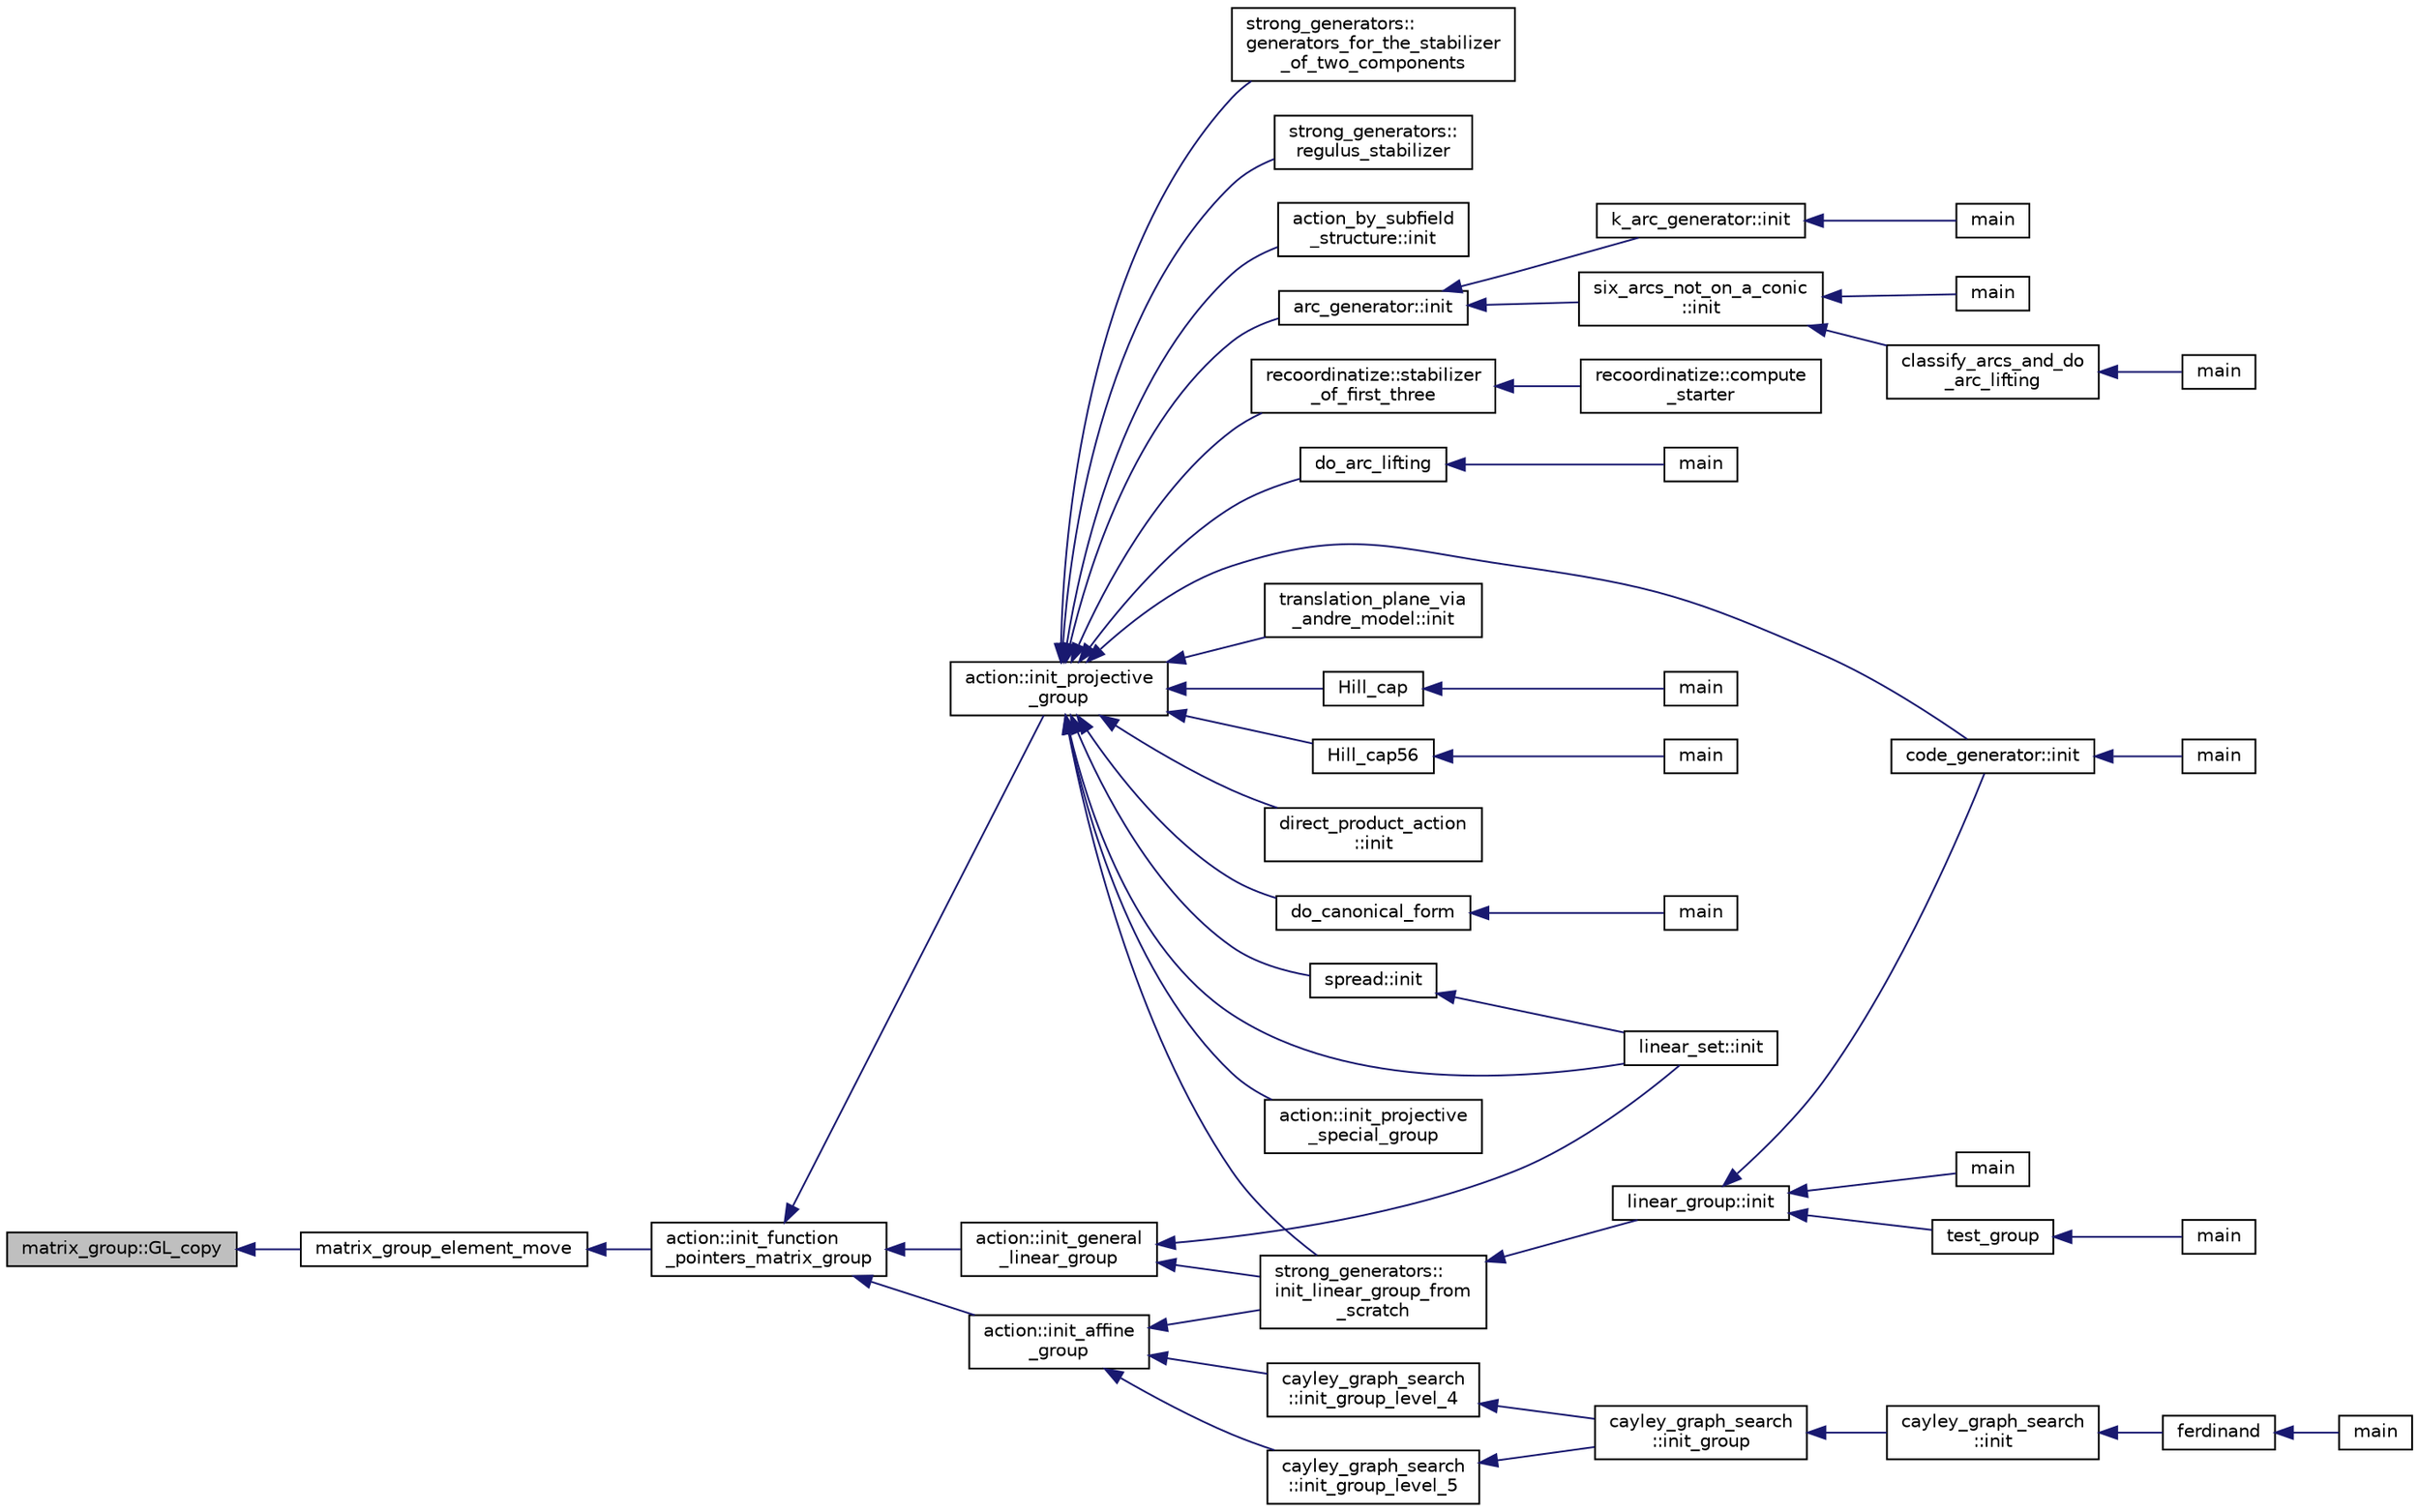 digraph "matrix_group::GL_copy"
{
  edge [fontname="Helvetica",fontsize="10",labelfontname="Helvetica",labelfontsize="10"];
  node [fontname="Helvetica",fontsize="10",shape=record];
  rankdir="LR";
  Node307 [label="matrix_group::GL_copy",height=0.2,width=0.4,color="black", fillcolor="grey75", style="filled", fontcolor="black"];
  Node307 -> Node308 [dir="back",color="midnightblue",fontsize="10",style="solid",fontname="Helvetica"];
  Node308 [label="matrix_group_element_move",height=0.2,width=0.4,color="black", fillcolor="white", style="filled",URL="$da/d0a/interface__matrix__group_8_c.html#aee11a8631b44de7c6e8f8883f905d4ba"];
  Node308 -> Node309 [dir="back",color="midnightblue",fontsize="10",style="solid",fontname="Helvetica"];
  Node309 [label="action::init_function\l_pointers_matrix_group",height=0.2,width=0.4,color="black", fillcolor="white", style="filled",URL="$d2/d86/classaction.html#a48cbc0106c21fdcb5ec74a9cf8f4e1d8"];
  Node309 -> Node310 [dir="back",color="midnightblue",fontsize="10",style="solid",fontname="Helvetica"];
  Node310 [label="action::init_projective\l_group",height=0.2,width=0.4,color="black", fillcolor="white", style="filled",URL="$d2/d86/classaction.html#ad943cb9d3828331bf5634c6dbfc31afd"];
  Node310 -> Node311 [dir="back",color="midnightblue",fontsize="10",style="solid",fontname="Helvetica"];
  Node311 [label="do_arc_lifting",height=0.2,width=0.4,color="black", fillcolor="white", style="filled",URL="$d5/d9e/arcs__orderly_8_c.html#a7367bc544c290322bdbd4545388a27a8"];
  Node311 -> Node312 [dir="back",color="midnightblue",fontsize="10",style="solid",fontname="Helvetica"];
  Node312 [label="main",height=0.2,width=0.4,color="black", fillcolor="white", style="filled",URL="$d5/d9e/arcs__orderly_8_c.html#a3c04138a5bfe5d72780bb7e82a18e627"];
  Node310 -> Node313 [dir="back",color="midnightblue",fontsize="10",style="solid",fontname="Helvetica"];
  Node313 [label="code_generator::init",height=0.2,width=0.4,color="black", fillcolor="white", style="filled",URL="$db/d37/classcode__generator.html#acfaa1e8badf6f30255203f499b130af8"];
  Node313 -> Node314 [dir="back",color="midnightblue",fontsize="10",style="solid",fontname="Helvetica"];
  Node314 [label="main",height=0.2,width=0.4,color="black", fillcolor="white", style="filled",URL="$d4/d4f/codes_8_c.html#a217dbf8b442f20279ea00b898af96f52"];
  Node310 -> Node315 [dir="back",color="midnightblue",fontsize="10",style="solid",fontname="Helvetica"];
  Node315 [label="direct_product_action\l::init",height=0.2,width=0.4,color="black", fillcolor="white", style="filled",URL="$d3/d78/classdirect__product__action.html#aad40060e5821c011cccaa65a5c4df64f"];
  Node310 -> Node316 [dir="back",color="midnightblue",fontsize="10",style="solid",fontname="Helvetica"];
  Node316 [label="Hill_cap",height=0.2,width=0.4,color="black", fillcolor="white", style="filled",URL="$da/d28/hill_8_c.html#a7c2543fe497e681d4b492b16ea7f933e"];
  Node316 -> Node317 [dir="back",color="midnightblue",fontsize="10",style="solid",fontname="Helvetica"];
  Node317 [label="main",height=0.2,width=0.4,color="black", fillcolor="white", style="filled",URL="$da/d28/hill_8_c.html#a217dbf8b442f20279ea00b898af96f52"];
  Node310 -> Node318 [dir="back",color="midnightblue",fontsize="10",style="solid",fontname="Helvetica"];
  Node318 [label="linear_set::init",height=0.2,width=0.4,color="black", fillcolor="white", style="filled",URL="$dd/d86/classlinear__set.html#a7ab24e84423749047d5465cb15505475"];
  Node310 -> Node319 [dir="back",color="midnightblue",fontsize="10",style="solid",fontname="Helvetica"];
  Node319 [label="Hill_cap56",height=0.2,width=0.4,color="black", fillcolor="white", style="filled",URL="$df/d74/tl__geometry_8h.html#ad7fc0ff2bf8455ab25e170c6930047a6"];
  Node319 -> Node320 [dir="back",color="midnightblue",fontsize="10",style="solid",fontname="Helvetica"];
  Node320 [label="main",height=0.2,width=0.4,color="black", fillcolor="white", style="filled",URL="$d4/d6e/make__something_8_c.html#a217dbf8b442f20279ea00b898af96f52"];
  Node310 -> Node321 [dir="back",color="midnightblue",fontsize="10",style="solid",fontname="Helvetica"];
  Node321 [label="do_canonical_form",height=0.2,width=0.4,color="black", fillcolor="white", style="filled",URL="$dc/dd4/group__actions_8h.html#afb9f4a331a8a017ea3b8b7d9ed8dcc88"];
  Node321 -> Node322 [dir="back",color="midnightblue",fontsize="10",style="solid",fontname="Helvetica"];
  Node322 [label="main",height=0.2,width=0.4,color="black", fillcolor="white", style="filled",URL="$d0/d2f/process_8_c.html#a3c04138a5bfe5d72780bb7e82a18e627"];
  Node310 -> Node323 [dir="back",color="midnightblue",fontsize="10",style="solid",fontname="Helvetica"];
  Node323 [label="action::init_projective\l_special_group",height=0.2,width=0.4,color="black", fillcolor="white", style="filled",URL="$d2/d86/classaction.html#a4c69f0e07dff8ba8ac2415faf69d55a4"];
  Node310 -> Node324 [dir="back",color="midnightblue",fontsize="10",style="solid",fontname="Helvetica"];
  Node324 [label="strong_generators::\linit_linear_group_from\l_scratch",height=0.2,width=0.4,color="black", fillcolor="white", style="filled",URL="$dc/d09/classstrong__generators.html#ad47ecfb9c141b65ed6aca34231d5a0d2"];
  Node324 -> Node325 [dir="back",color="midnightblue",fontsize="10",style="solid",fontname="Helvetica"];
  Node325 [label="linear_group::init",height=0.2,width=0.4,color="black", fillcolor="white", style="filled",URL="$df/d5a/classlinear__group.html#a8119aa9b882192ab422b12614b259f28"];
  Node325 -> Node313 [dir="back",color="midnightblue",fontsize="10",style="solid",fontname="Helvetica"];
  Node325 -> Node326 [dir="back",color="midnightblue",fontsize="10",style="solid",fontname="Helvetica"];
  Node326 [label="test_group",height=0.2,width=0.4,color="black", fillcolor="white", style="filled",URL="$d8/d03/analyze__q__designs_8_c.html#ad03444358d0b46e7aa4d88a806b44925"];
  Node326 -> Node327 [dir="back",color="midnightblue",fontsize="10",style="solid",fontname="Helvetica"];
  Node327 [label="main",height=0.2,width=0.4,color="black", fillcolor="white", style="filled",URL="$d8/d03/analyze__q__designs_8_c.html#a217dbf8b442f20279ea00b898af96f52"];
  Node325 -> Node328 [dir="back",color="midnightblue",fontsize="10",style="solid",fontname="Helvetica"];
  Node328 [label="main",height=0.2,width=0.4,color="black", fillcolor="white", style="filled",URL="$da/dd5/subspace__orbits__main_8_c.html#a217dbf8b442f20279ea00b898af96f52"];
  Node310 -> Node329 [dir="back",color="midnightblue",fontsize="10",style="solid",fontname="Helvetica"];
  Node329 [label="strong_generators::\lgenerators_for_the_stabilizer\l_of_two_components",height=0.2,width=0.4,color="black", fillcolor="white", style="filled",URL="$dc/d09/classstrong__generators.html#acd9ddc5b768e4cf3f2398383d5a8f3b2"];
  Node310 -> Node330 [dir="back",color="midnightblue",fontsize="10",style="solid",fontname="Helvetica"];
  Node330 [label="strong_generators::\lregulus_stabilizer",height=0.2,width=0.4,color="black", fillcolor="white", style="filled",URL="$dc/d09/classstrong__generators.html#a32e999d14b4168695f2e775ddf2ed7e7"];
  Node310 -> Node331 [dir="back",color="midnightblue",fontsize="10",style="solid",fontname="Helvetica"];
  Node331 [label="action_by_subfield\l_structure::init",height=0.2,width=0.4,color="black", fillcolor="white", style="filled",URL="$dd/d67/classaction__by__subfield__structure.html#a565b45607d3ebc3eaa0e910a6ce6a661"];
  Node310 -> Node332 [dir="back",color="midnightblue",fontsize="10",style="solid",fontname="Helvetica"];
  Node332 [label="arc_generator::init",height=0.2,width=0.4,color="black", fillcolor="white", style="filled",URL="$d4/d21/classarc__generator.html#ae614e18e9c641d67069fa27d48245cde"];
  Node332 -> Node333 [dir="back",color="midnightblue",fontsize="10",style="solid",fontname="Helvetica"];
  Node333 [label="k_arc_generator::init",height=0.2,width=0.4,color="black", fillcolor="white", style="filled",URL="$d6/dd8/classk__arc__generator.html#a6036d9f52ede9f8ca681505626b5361d"];
  Node333 -> Node334 [dir="back",color="midnightblue",fontsize="10",style="solid",fontname="Helvetica"];
  Node334 [label="main",height=0.2,width=0.4,color="black", fillcolor="white", style="filled",URL="$d6/d01/k__arc__generator__main_8_c.html#a217dbf8b442f20279ea00b898af96f52"];
  Node332 -> Node335 [dir="back",color="midnightblue",fontsize="10",style="solid",fontname="Helvetica"];
  Node335 [label="six_arcs_not_on_a_conic\l::init",height=0.2,width=0.4,color="black", fillcolor="white", style="filled",URL="$d8/de6/classsix__arcs__not__on__a__conic.html#a7a4d5cf8a098488729934cfa8a70944a"];
  Node335 -> Node336 [dir="back",color="midnightblue",fontsize="10",style="solid",fontname="Helvetica"];
  Node336 [label="classify_arcs_and_do\l_arc_lifting",height=0.2,width=0.4,color="black", fillcolor="white", style="filled",URL="$d6/dc3/arc__lifting__main_8_c.html#afdd7be16f16b8c71e9a72fe5f6a0b59c"];
  Node336 -> Node337 [dir="back",color="midnightblue",fontsize="10",style="solid",fontname="Helvetica"];
  Node337 [label="main",height=0.2,width=0.4,color="black", fillcolor="white", style="filled",URL="$d6/dc3/arc__lifting__main_8_c.html#a217dbf8b442f20279ea00b898af96f52"];
  Node335 -> Node338 [dir="back",color="midnightblue",fontsize="10",style="solid",fontname="Helvetica"];
  Node338 [label="main",height=0.2,width=0.4,color="black", fillcolor="white", style="filled",URL="$d2/dfa/create__surface__main_8_c.html#a217dbf8b442f20279ea00b898af96f52"];
  Node310 -> Node339 [dir="back",color="midnightblue",fontsize="10",style="solid",fontname="Helvetica"];
  Node339 [label="recoordinatize::stabilizer\l_of_first_three",height=0.2,width=0.4,color="black", fillcolor="white", style="filled",URL="$d3/d3c/classrecoordinatize.html#ae8a24e776a57f0ac4923f6ed1d1db6e6"];
  Node339 -> Node340 [dir="back",color="midnightblue",fontsize="10",style="solid",fontname="Helvetica"];
  Node340 [label="recoordinatize::compute\l_starter",height=0.2,width=0.4,color="black", fillcolor="white", style="filled",URL="$d3/d3c/classrecoordinatize.html#a274b399821488e5f6fb1adfbc8f8ebac"];
  Node310 -> Node341 [dir="back",color="midnightblue",fontsize="10",style="solid",fontname="Helvetica"];
  Node341 [label="spread::init",height=0.2,width=0.4,color="black", fillcolor="white", style="filled",URL="$da/dc1/classspread.html#aa2493aebcdd72c4472213711dfcc2ab6"];
  Node341 -> Node318 [dir="back",color="midnightblue",fontsize="10",style="solid",fontname="Helvetica"];
  Node310 -> Node342 [dir="back",color="midnightblue",fontsize="10",style="solid",fontname="Helvetica"];
  Node342 [label="translation_plane_via\l_andre_model::init",height=0.2,width=0.4,color="black", fillcolor="white", style="filled",URL="$d1/dcc/classtranslation__plane__via__andre__model.html#adb424599de168ade331979a9218ee07b"];
  Node309 -> Node343 [dir="back",color="midnightblue",fontsize="10",style="solid",fontname="Helvetica"];
  Node343 [label="action::init_affine\l_group",height=0.2,width=0.4,color="black", fillcolor="white", style="filled",URL="$d2/d86/classaction.html#a32c0c683b3071fef19d28ca4880b568a"];
  Node343 -> Node344 [dir="back",color="midnightblue",fontsize="10",style="solid",fontname="Helvetica"];
  Node344 [label="cayley_graph_search\l::init_group_level_4",height=0.2,width=0.4,color="black", fillcolor="white", style="filled",URL="$de/dae/classcayley__graph__search.html#a6593f90cd91bea8c23fe71acca05655e"];
  Node344 -> Node345 [dir="back",color="midnightblue",fontsize="10",style="solid",fontname="Helvetica"];
  Node345 [label="cayley_graph_search\l::init_group",height=0.2,width=0.4,color="black", fillcolor="white", style="filled",URL="$de/dae/classcayley__graph__search.html#adbce2e517a8ed979f53e8aeb043cf4ca"];
  Node345 -> Node346 [dir="back",color="midnightblue",fontsize="10",style="solid",fontname="Helvetica"];
  Node346 [label="cayley_graph_search\l::init",height=0.2,width=0.4,color="black", fillcolor="white", style="filled",URL="$de/dae/classcayley__graph__search.html#add9c6434abeaebac4a07bc03cb21672d"];
  Node346 -> Node347 [dir="back",color="midnightblue",fontsize="10",style="solid",fontname="Helvetica"];
  Node347 [label="ferdinand",height=0.2,width=0.4,color="black", fillcolor="white", style="filled",URL="$da/df3/ferdinand_8_c.html#a322b57727d23cf5a0932f11c30ea18d9"];
  Node347 -> Node348 [dir="back",color="midnightblue",fontsize="10",style="solid",fontname="Helvetica"];
  Node348 [label="main",height=0.2,width=0.4,color="black", fillcolor="white", style="filled",URL="$da/df3/ferdinand_8_c.html#a3c04138a5bfe5d72780bb7e82a18e627"];
  Node343 -> Node349 [dir="back",color="midnightblue",fontsize="10",style="solid",fontname="Helvetica"];
  Node349 [label="cayley_graph_search\l::init_group_level_5",height=0.2,width=0.4,color="black", fillcolor="white", style="filled",URL="$de/dae/classcayley__graph__search.html#ab4427f6ab65833dae31a18f44a5d6d7a"];
  Node349 -> Node345 [dir="back",color="midnightblue",fontsize="10",style="solid",fontname="Helvetica"];
  Node343 -> Node324 [dir="back",color="midnightblue",fontsize="10",style="solid",fontname="Helvetica"];
  Node309 -> Node350 [dir="back",color="midnightblue",fontsize="10",style="solid",fontname="Helvetica"];
  Node350 [label="action::init_general\l_linear_group",height=0.2,width=0.4,color="black", fillcolor="white", style="filled",URL="$d2/d86/classaction.html#a1ff1bf53f9073bfc76ff073e7af6f396"];
  Node350 -> Node318 [dir="back",color="midnightblue",fontsize="10",style="solid",fontname="Helvetica"];
  Node350 -> Node324 [dir="back",color="midnightblue",fontsize="10",style="solid",fontname="Helvetica"];
}
